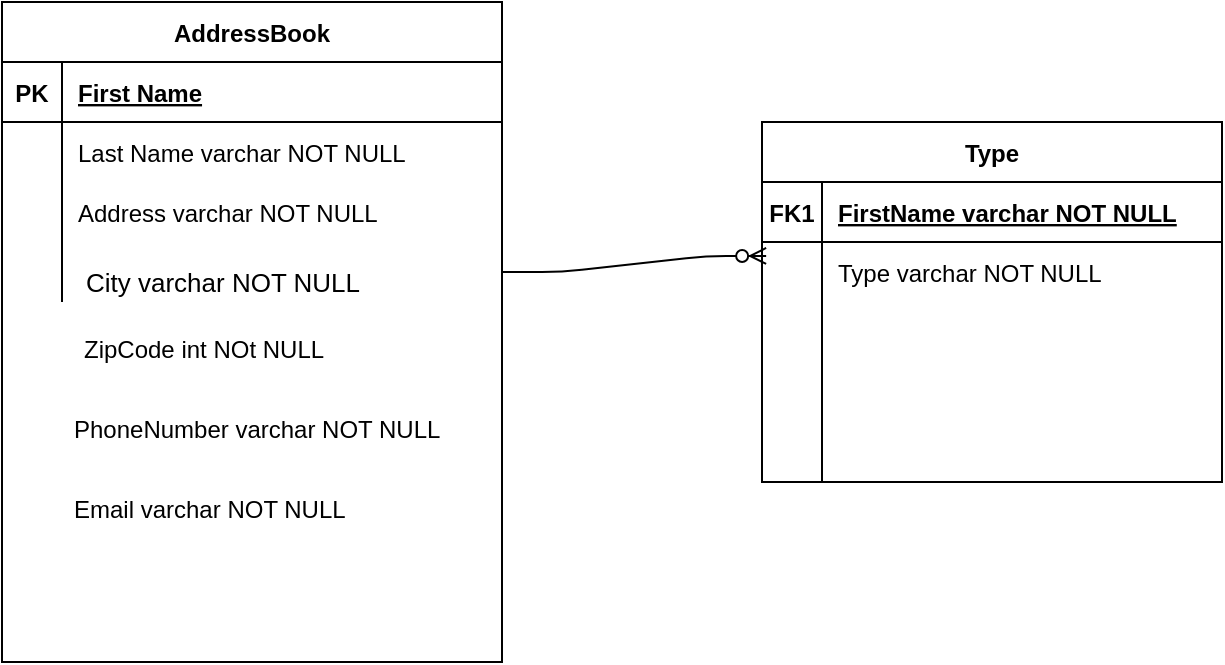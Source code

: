 <mxfile version="13.9.9" type="device"><diagram id="R2lEEEUBdFMjLlhIrx00" name="Page-1"><mxGraphModel dx="868" dy="482" grid="1" gridSize="10" guides="1" tooltips="1" connect="1" arrows="1" fold="1" page="1" pageScale="1" pageWidth="850" pageHeight="1100" math="0" shadow="0" extFonts="Permanent Marker^https://fonts.googleapis.com/css?family=Permanent+Marker"><root><mxCell id="0"/><mxCell id="1" parent="0"/><mxCell id="A3Piu-JusGvZ9wkKeBDU-2" value="AddressBook" style="shape=table;startSize=30;container=1;collapsible=1;childLayout=tableLayout;fixedRows=1;rowLines=0;fontStyle=1;align=center;resizeLast=1;" vertex="1" parent="1"><mxGeometry x="90" y="80" width="250" height="330" as="geometry"><mxRectangle x="30" y="320" width="110" height="30" as="alternateBounds"/></mxGeometry></mxCell><mxCell id="A3Piu-JusGvZ9wkKeBDU-3" value="" style="shape=partialRectangle;collapsible=0;dropTarget=0;pointerEvents=0;fillColor=none;top=0;left=0;bottom=1;right=0;points=[[0,0.5],[1,0.5]];portConstraint=eastwest;" vertex="1" parent="A3Piu-JusGvZ9wkKeBDU-2"><mxGeometry y="30" width="250" height="30" as="geometry"/></mxCell><mxCell id="A3Piu-JusGvZ9wkKeBDU-4" value="PK" style="shape=partialRectangle;connectable=0;fillColor=none;top=0;left=0;bottom=0;right=0;fontStyle=1;overflow=hidden;" vertex="1" parent="A3Piu-JusGvZ9wkKeBDU-3"><mxGeometry width="30" height="30" as="geometry"/></mxCell><mxCell id="A3Piu-JusGvZ9wkKeBDU-5" value="First Name" style="shape=partialRectangle;connectable=0;fillColor=none;top=0;left=0;bottom=0;right=0;align=left;spacingLeft=6;fontStyle=5;overflow=hidden;" vertex="1" parent="A3Piu-JusGvZ9wkKeBDU-3"><mxGeometry x="30" width="220" height="30" as="geometry"/></mxCell><mxCell id="A3Piu-JusGvZ9wkKeBDU-6" value="" style="shape=partialRectangle;collapsible=0;dropTarget=0;pointerEvents=0;fillColor=none;top=0;left=0;bottom=0;right=0;points=[[0,0.5],[1,0.5]];portConstraint=eastwest;" vertex="1" parent="A3Piu-JusGvZ9wkKeBDU-2"><mxGeometry y="60" width="250" height="30" as="geometry"/></mxCell><mxCell id="A3Piu-JusGvZ9wkKeBDU-7" value="" style="shape=partialRectangle;connectable=0;fillColor=none;top=0;left=0;bottom=0;right=0;editable=1;overflow=hidden;" vertex="1" parent="A3Piu-JusGvZ9wkKeBDU-6"><mxGeometry width="30" height="30" as="geometry"/></mxCell><mxCell id="A3Piu-JusGvZ9wkKeBDU-8" value="Last Name varchar NOT NULL" style="shape=partialRectangle;connectable=0;fillColor=none;top=0;left=0;bottom=0;right=0;align=left;spacingLeft=6;overflow=hidden;" vertex="1" parent="A3Piu-JusGvZ9wkKeBDU-6"><mxGeometry x="30" width="220" height="30" as="geometry"/></mxCell><mxCell id="A3Piu-JusGvZ9wkKeBDU-9" value="" style="shape=partialRectangle;collapsible=0;dropTarget=0;pointerEvents=0;fillColor=none;top=0;left=0;bottom=0;right=0;points=[[0,0.5],[1,0.5]];portConstraint=eastwest;" vertex="1" parent="A3Piu-JusGvZ9wkKeBDU-2"><mxGeometry y="90" width="250" height="30" as="geometry"/></mxCell><mxCell id="A3Piu-JusGvZ9wkKeBDU-10" value="" style="shape=partialRectangle;connectable=0;fillColor=none;top=0;left=0;bottom=0;right=0;editable=1;overflow=hidden;" vertex="1" parent="A3Piu-JusGvZ9wkKeBDU-9"><mxGeometry width="30" height="30" as="geometry"/></mxCell><mxCell id="A3Piu-JusGvZ9wkKeBDU-11" value="Address varchar NOT NULL" style="shape=partialRectangle;connectable=0;fillColor=none;top=0;left=0;bottom=0;right=0;align=left;spacingLeft=6;overflow=hidden;" vertex="1" parent="A3Piu-JusGvZ9wkKeBDU-9"><mxGeometry x="30" width="220" height="30" as="geometry"/></mxCell><mxCell id="A3Piu-JusGvZ9wkKeBDU-12" value="" style="shape=partialRectangle;collapsible=0;dropTarget=0;pointerEvents=0;fillColor=none;top=0;left=0;bottom=0;right=0;points=[[0,0.5],[1,0.5]];portConstraint=eastwest;" vertex="1" parent="A3Piu-JusGvZ9wkKeBDU-2"><mxGeometry y="120" width="250" height="30" as="geometry"/></mxCell><mxCell id="A3Piu-JusGvZ9wkKeBDU-13" value="" style="shape=partialRectangle;connectable=0;fillColor=none;top=0;left=0;bottom=0;right=0;editable=1;overflow=hidden;" vertex="1" parent="A3Piu-JusGvZ9wkKeBDU-12"><mxGeometry width="30" height="30" as="geometry"/></mxCell><mxCell id="A3Piu-JusGvZ9wkKeBDU-14" value="" style="shape=partialRectangle;connectable=0;fillColor=none;top=0;left=0;bottom=0;right=0;align=left;spacingLeft=6;overflow=hidden;" vertex="1" parent="A3Piu-JusGvZ9wkKeBDU-12"><mxGeometry x="30" width="220" height="30" as="geometry"/></mxCell><mxCell id="A3Piu-JusGvZ9wkKeBDU-17" value="&lt;font style=&quot;font-size: 13px&quot;&gt;City varchar NOT NULL&lt;/font&gt;" style="text;html=1;align=center;verticalAlign=middle;resizable=0;points=[];autosize=1;rotation=0;" vertex="1" parent="1"><mxGeometry x="125" y="210" width="150" height="20" as="geometry"/></mxCell><mxCell id="A3Piu-JusGvZ9wkKeBDU-18" value="ZipCode int NOt NULL" style="text;strokeColor=none;fillColor=none;spacingLeft=4;spacingRight=4;overflow=hidden;rotatable=0;points=[[0,0.5],[1,0.5]];portConstraint=eastwest;fontSize=12;" vertex="1" parent="1"><mxGeometry x="125" y="240" width="150" height="30" as="geometry"/></mxCell><mxCell id="A3Piu-JusGvZ9wkKeBDU-19" value="PhoneNumber varchar NOT NULL" style="text;strokeColor=none;fillColor=none;spacingLeft=4;spacingRight=4;overflow=hidden;rotatable=0;points=[[0,0.5],[1,0.5]];portConstraint=eastwest;fontSize=12;" vertex="1" parent="1"><mxGeometry x="120" y="280" width="210" height="30" as="geometry"/></mxCell><mxCell id="A3Piu-JusGvZ9wkKeBDU-20" value="Email varchar NOT NULL" style="text;strokeColor=none;fillColor=none;spacingLeft=4;spacingRight=4;overflow=hidden;rotatable=0;points=[[0,0.5],[1,0.5]];portConstraint=eastwest;fontSize=12;" vertex="1" parent="1"><mxGeometry x="120" y="320" width="160" height="30" as="geometry"/></mxCell><mxCell id="A3Piu-JusGvZ9wkKeBDU-21" value="Type" style="shape=table;startSize=30;container=1;collapsible=1;childLayout=tableLayout;fixedRows=1;rowLines=0;fontStyle=1;align=center;resizeLast=1;" vertex="1" parent="1"><mxGeometry x="470" y="140" width="230" height="180" as="geometry"/></mxCell><mxCell id="A3Piu-JusGvZ9wkKeBDU-22" value="" style="shape=partialRectangle;collapsible=0;dropTarget=0;pointerEvents=0;fillColor=none;top=0;left=0;bottom=1;right=0;points=[[0,0.5],[1,0.5]];portConstraint=eastwest;" vertex="1" parent="A3Piu-JusGvZ9wkKeBDU-21"><mxGeometry y="30" width="230" height="30" as="geometry"/></mxCell><mxCell id="A3Piu-JusGvZ9wkKeBDU-23" value="FK1" style="shape=partialRectangle;connectable=0;fillColor=none;top=0;left=0;bottom=0;right=0;fontStyle=1;overflow=hidden;" vertex="1" parent="A3Piu-JusGvZ9wkKeBDU-22"><mxGeometry width="30" height="30" as="geometry"/></mxCell><mxCell id="A3Piu-JusGvZ9wkKeBDU-24" value="FirstName varchar NOT NULL" style="shape=partialRectangle;connectable=0;fillColor=none;top=0;left=0;bottom=0;right=0;align=left;spacingLeft=6;fontStyle=5;overflow=hidden;" vertex="1" parent="A3Piu-JusGvZ9wkKeBDU-22"><mxGeometry x="30" width="200" height="30" as="geometry"/></mxCell><mxCell id="A3Piu-JusGvZ9wkKeBDU-25" value="" style="shape=partialRectangle;collapsible=0;dropTarget=0;pointerEvents=0;fillColor=none;top=0;left=0;bottom=0;right=0;points=[[0,0.5],[1,0.5]];portConstraint=eastwest;" vertex="1" parent="A3Piu-JusGvZ9wkKeBDU-21"><mxGeometry y="60" width="230" height="30" as="geometry"/></mxCell><mxCell id="A3Piu-JusGvZ9wkKeBDU-26" value="" style="shape=partialRectangle;connectable=0;fillColor=none;top=0;left=0;bottom=0;right=0;editable=1;overflow=hidden;" vertex="1" parent="A3Piu-JusGvZ9wkKeBDU-25"><mxGeometry width="30" height="30" as="geometry"/></mxCell><mxCell id="A3Piu-JusGvZ9wkKeBDU-27" value="Type varchar NOT NULL" style="shape=partialRectangle;connectable=0;fillColor=none;top=0;left=0;bottom=0;right=0;align=left;spacingLeft=6;overflow=hidden;" vertex="1" parent="A3Piu-JusGvZ9wkKeBDU-25"><mxGeometry x="30" width="200" height="30" as="geometry"/></mxCell><mxCell id="A3Piu-JusGvZ9wkKeBDU-28" value="" style="shape=partialRectangle;collapsible=0;dropTarget=0;pointerEvents=0;fillColor=none;top=0;left=0;bottom=0;right=0;points=[[0,0.5],[1,0.5]];portConstraint=eastwest;" vertex="1" parent="A3Piu-JusGvZ9wkKeBDU-21"><mxGeometry y="90" width="230" height="60" as="geometry"/></mxCell><mxCell id="A3Piu-JusGvZ9wkKeBDU-29" value="" style="shape=partialRectangle;connectable=0;fillColor=none;top=0;left=0;bottom=0;right=0;editable=1;overflow=hidden;" vertex="1" parent="A3Piu-JusGvZ9wkKeBDU-28"><mxGeometry width="30" height="60" as="geometry"/></mxCell><mxCell id="A3Piu-JusGvZ9wkKeBDU-30" value="" style="shape=partialRectangle;connectable=0;fillColor=none;top=0;left=0;bottom=0;right=0;align=left;spacingLeft=6;overflow=hidden;" vertex="1" parent="A3Piu-JusGvZ9wkKeBDU-28"><mxGeometry x="30" width="200" height="60" as="geometry"/></mxCell><mxCell id="A3Piu-JusGvZ9wkKeBDU-31" value="" style="shape=partialRectangle;collapsible=0;dropTarget=0;pointerEvents=0;fillColor=none;top=0;left=0;bottom=0;right=0;points=[[0,0.5],[1,0.5]];portConstraint=eastwest;" vertex="1" parent="A3Piu-JusGvZ9wkKeBDU-21"><mxGeometry y="150" width="230" height="30" as="geometry"/></mxCell><mxCell id="A3Piu-JusGvZ9wkKeBDU-32" value="" style="shape=partialRectangle;connectable=0;fillColor=none;top=0;left=0;bottom=0;right=0;editable=1;overflow=hidden;" vertex="1" parent="A3Piu-JusGvZ9wkKeBDU-31"><mxGeometry width="30" height="30" as="geometry"/></mxCell><mxCell id="A3Piu-JusGvZ9wkKeBDU-33" value="" style="shape=partialRectangle;connectable=0;fillColor=none;top=0;left=0;bottom=0;right=0;align=left;spacingLeft=6;overflow=hidden;" vertex="1" parent="A3Piu-JusGvZ9wkKeBDU-31"><mxGeometry x="30" width="200" height="30" as="geometry"/></mxCell><mxCell id="A3Piu-JusGvZ9wkKeBDU-34" value="" style="edgeStyle=entityRelationEdgeStyle;fontSize=12;html=1;endArrow=ERzeroToMany;endFill=1;entryX=0.009;entryY=0.233;entryDx=0;entryDy=0;entryPerimeter=0;" edge="1" parent="1" source="A3Piu-JusGvZ9wkKeBDU-12" target="A3Piu-JusGvZ9wkKeBDU-25"><mxGeometry width="100" height="100" relative="1" as="geometry"><mxPoint x="370" y="430" as="sourcePoint"/><mxPoint x="440" y="520" as="targetPoint"/></mxGeometry></mxCell></root></mxGraphModel></diagram></mxfile>